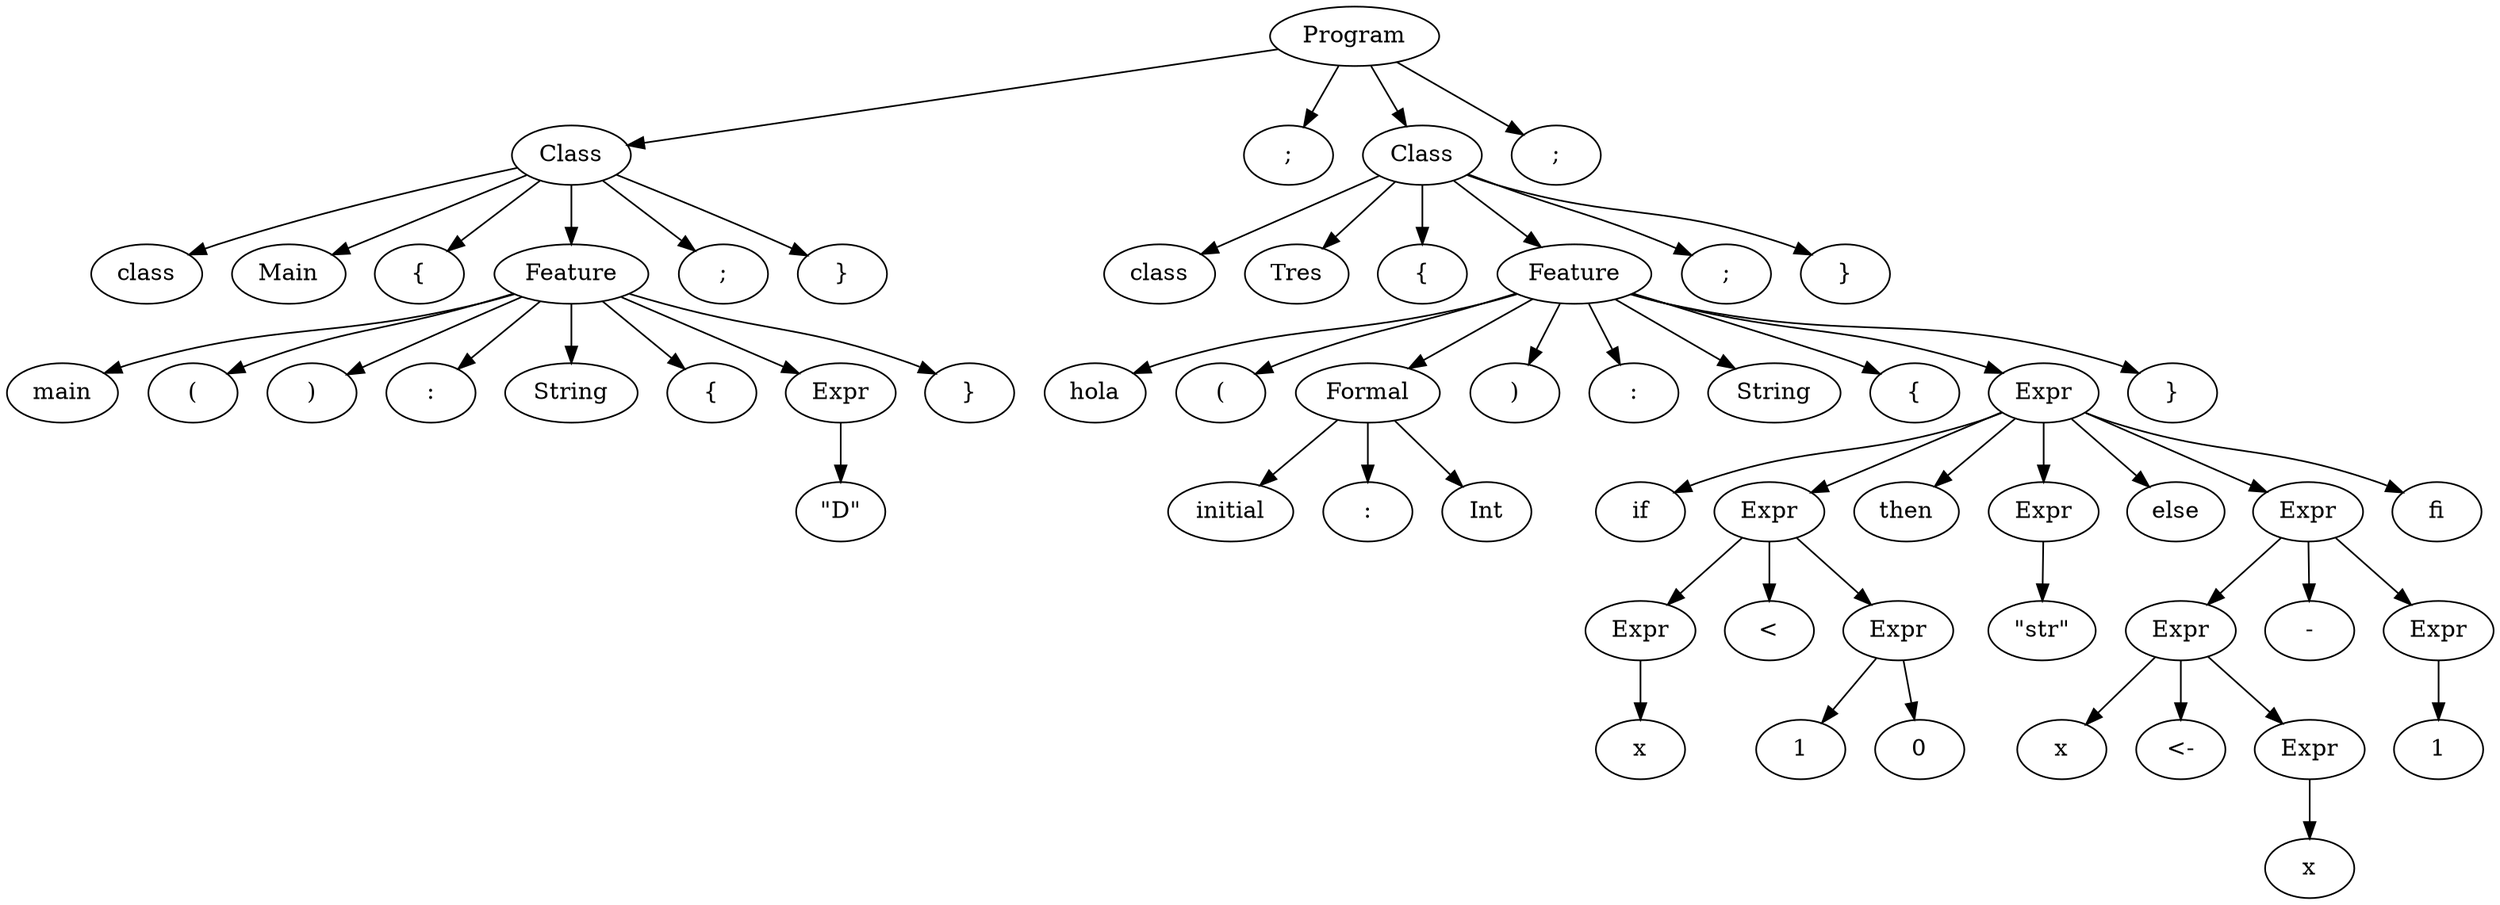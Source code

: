 digraph {
	0 [label=Program]
	0 -> 1
	1 [label=Class]
	1 -> 2
	2 [label=class]
	1 -> 3
	3 [label=Main]
	1 -> 4
	4 [label="{"]
	1 -> 5
	5 [label=Feature]
	5 -> 6
	6 [label=main]
	5 -> 7
	7 [label="("]
	5 -> 8
	8 [label=")"]
	5 -> 9
	9 [label=":"]
	5 -> 10
	10 [label=String]
	5 -> 11
	11 [label="{"]
	5 -> 12
	12 [label=Expr]
	12 -> 13
	13 [label="\"D\""]
	5 -> 14
	14 [label="}"]
	1 -> 15
	15 [label=";"]
	1 -> 16
	16 [label="}"]
	0 -> 17
	17 [label=";"]
	0 -> 18
	18 [label=Class]
	18 -> 19
	19 [label=class]
	18 -> 20
	20 [label=Tres]
	18 -> 21
	21 [label="{"]
	18 -> 22
	22 [label=Feature]
	22 -> 23
	23 [label=hola]
	22 -> 24
	24 [label="("]
	22 -> 25
	25 [label=Formal]
	25 -> 26
	26 [label=initial]
	25 -> 27
	27 [label=":"]
	25 -> 28
	28 [label=Int]
	22 -> 29
	29 [label=")"]
	22 -> 30
	30 [label=":"]
	22 -> 31
	31 [label=String]
	22 -> 32
	32 [label="{"]
	22 -> 33
	33 [label=Expr]
	33 -> 34
	34 [label=if]
	33 -> 35
	35 [label=Expr]
	35 -> 36
	36 [label=Expr]
	36 -> 37
	37 [label=x]
	35 -> 38
	38 [label="<"]
	35 -> 39
	39 [label=Expr]
	39 -> 40
	40 [label=1]
	39 -> 41
	41 [label=0]
	33 -> 42
	42 [label=then]
	33 -> 43
	43 [label=Expr]
	43 -> 44
	44 [label="\"str\""]
	33 -> 45
	45 [label=else]
	33 -> 46
	46 [label=Expr]
	46 -> 47
	47 [label=Expr]
	47 -> 48
	48 [label=x]
	47 -> 49
	49 [label="<-"]
	47 -> 50
	50 [label=Expr]
	50 -> 51
	51 [label=x]
	46 -> 52
	52 [label="-"]
	46 -> 53
	53 [label=Expr]
	53 -> 54
	54 [label=1]
	33 -> 55
	55 [label=fi]
	22 -> 56
	56 [label="}"]
	18 -> 57
	57 [label=";"]
	18 -> 58
	58 [label="}"]
	0 -> 59
	59 [label=";"]
}
